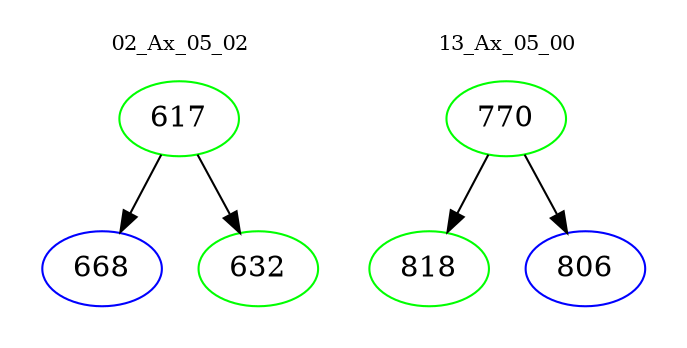 digraph{
subgraph cluster_0 {
color = white
label = "02_Ax_05_02";
fontsize=10;
T0_617 [label="617", color="green"]
T0_617 -> T0_668 [color="black"]
T0_668 [label="668", color="blue"]
T0_617 -> T0_632 [color="black"]
T0_632 [label="632", color="green"]
}
subgraph cluster_1 {
color = white
label = "13_Ax_05_00";
fontsize=10;
T1_770 [label="770", color="green"]
T1_770 -> T1_818 [color="black"]
T1_818 [label="818", color="green"]
T1_770 -> T1_806 [color="black"]
T1_806 [label="806", color="blue"]
}
}
